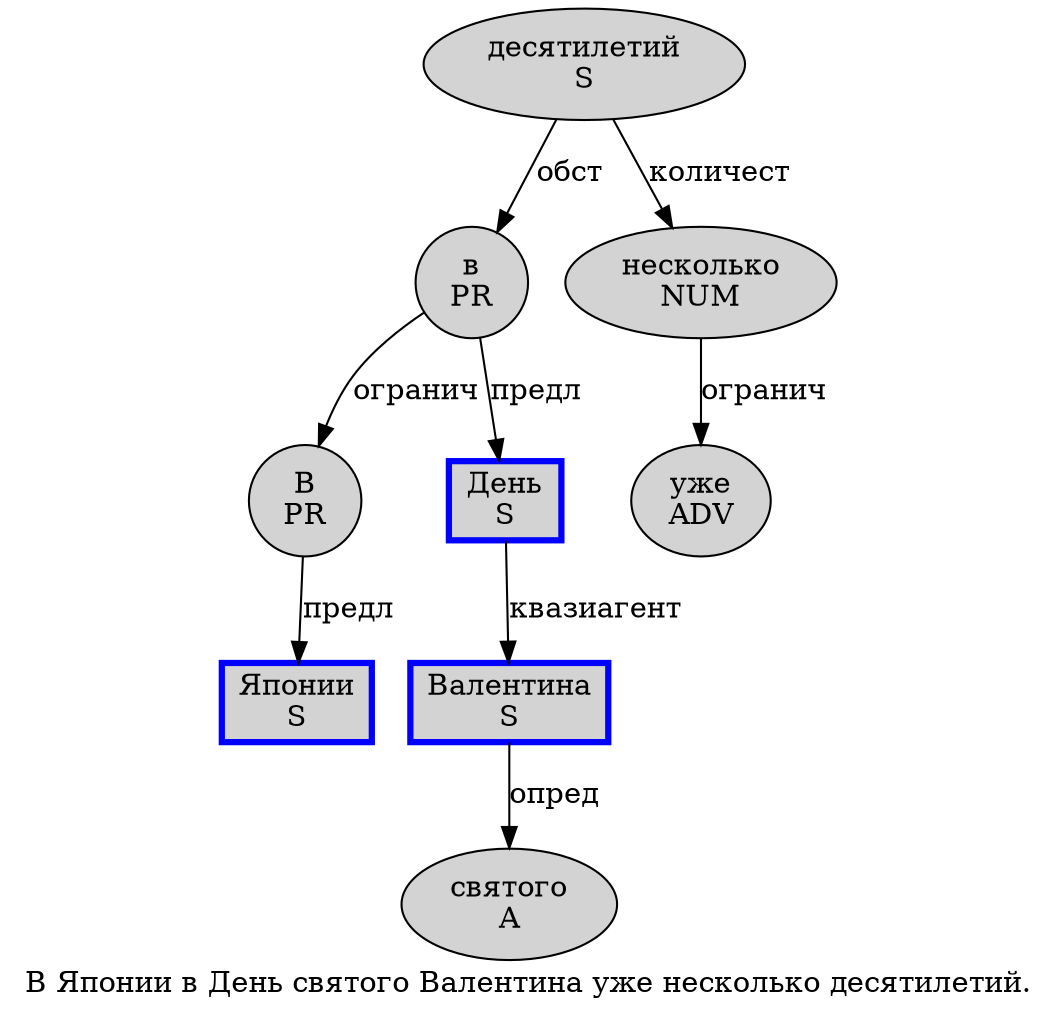 digraph SENTENCE_1502 {
	graph [label="В Японии в День святого Валентина уже несколько десятилетий."]
	node [style=filled]
		0 [label="В
PR" color="" fillcolor=lightgray penwidth=1 shape=ellipse]
		1 [label="Японии
S" color=blue fillcolor=lightgray penwidth=3 shape=box]
		2 [label="в
PR" color="" fillcolor=lightgray penwidth=1 shape=ellipse]
		3 [label="День
S" color=blue fillcolor=lightgray penwidth=3 shape=box]
		4 [label="святого
A" color="" fillcolor=lightgray penwidth=1 shape=ellipse]
		5 [label="Валентина
S" color=blue fillcolor=lightgray penwidth=3 shape=box]
		6 [label="уже
ADV" color="" fillcolor=lightgray penwidth=1 shape=ellipse]
		7 [label="несколько
NUM" color="" fillcolor=lightgray penwidth=1 shape=ellipse]
		8 [label="десятилетий
S" color="" fillcolor=lightgray penwidth=1 shape=ellipse]
			0 -> 1 [label="предл"]
			3 -> 5 [label="квазиагент"]
			5 -> 4 [label="опред"]
			8 -> 2 [label="обст"]
			8 -> 7 [label="количест"]
			7 -> 6 [label="огранич"]
			2 -> 0 [label="огранич"]
			2 -> 3 [label="предл"]
}